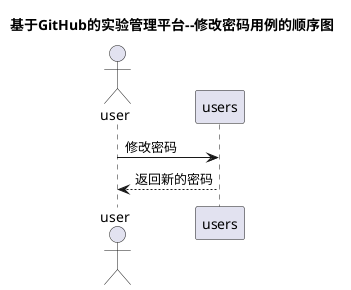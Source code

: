 @startuml
title 基于GitHub的实验管理平台--修改密码用例的顺序图
actor user
    user ->users:修改密码
	users --> user:返回新的密码

@enduml